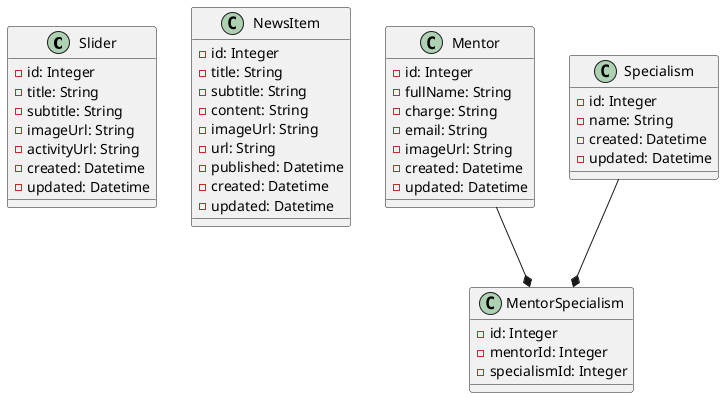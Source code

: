 @startuml

' Definición de clases
class Slider {
  - id: Integer
  - title: String
  - subtitle: String
  - imageUrl: String
  - activityUrl: String
  - created: Datetime 
  - updated: Datetime
}

class NewsItem {
  - id: Integer
  - title: String
  - subtitle: String
  - content: String
  - imageUrl: String
  - url: String
  - published: Datetime 
  - created: Datetime 
  - updated: Datetime
}

class Mentor {
  - id: Integer
  - fullName: String
  - charge: String
  - email: String
  - imageUrl: String
  - created: Datetime 
  - updated: Datetime
}

class MentorSpecialism{
  - id: Integer
  - mentorId: Integer
  - specialismId: Integer
}

class Specialism{
  - id: Integer
  - name: String
  - created: Datetime 
  - updated: Datetime
}

' Relaciones
Mentor --* MentorSpecialism
Specialism --* MentorSpecialism

@enduml